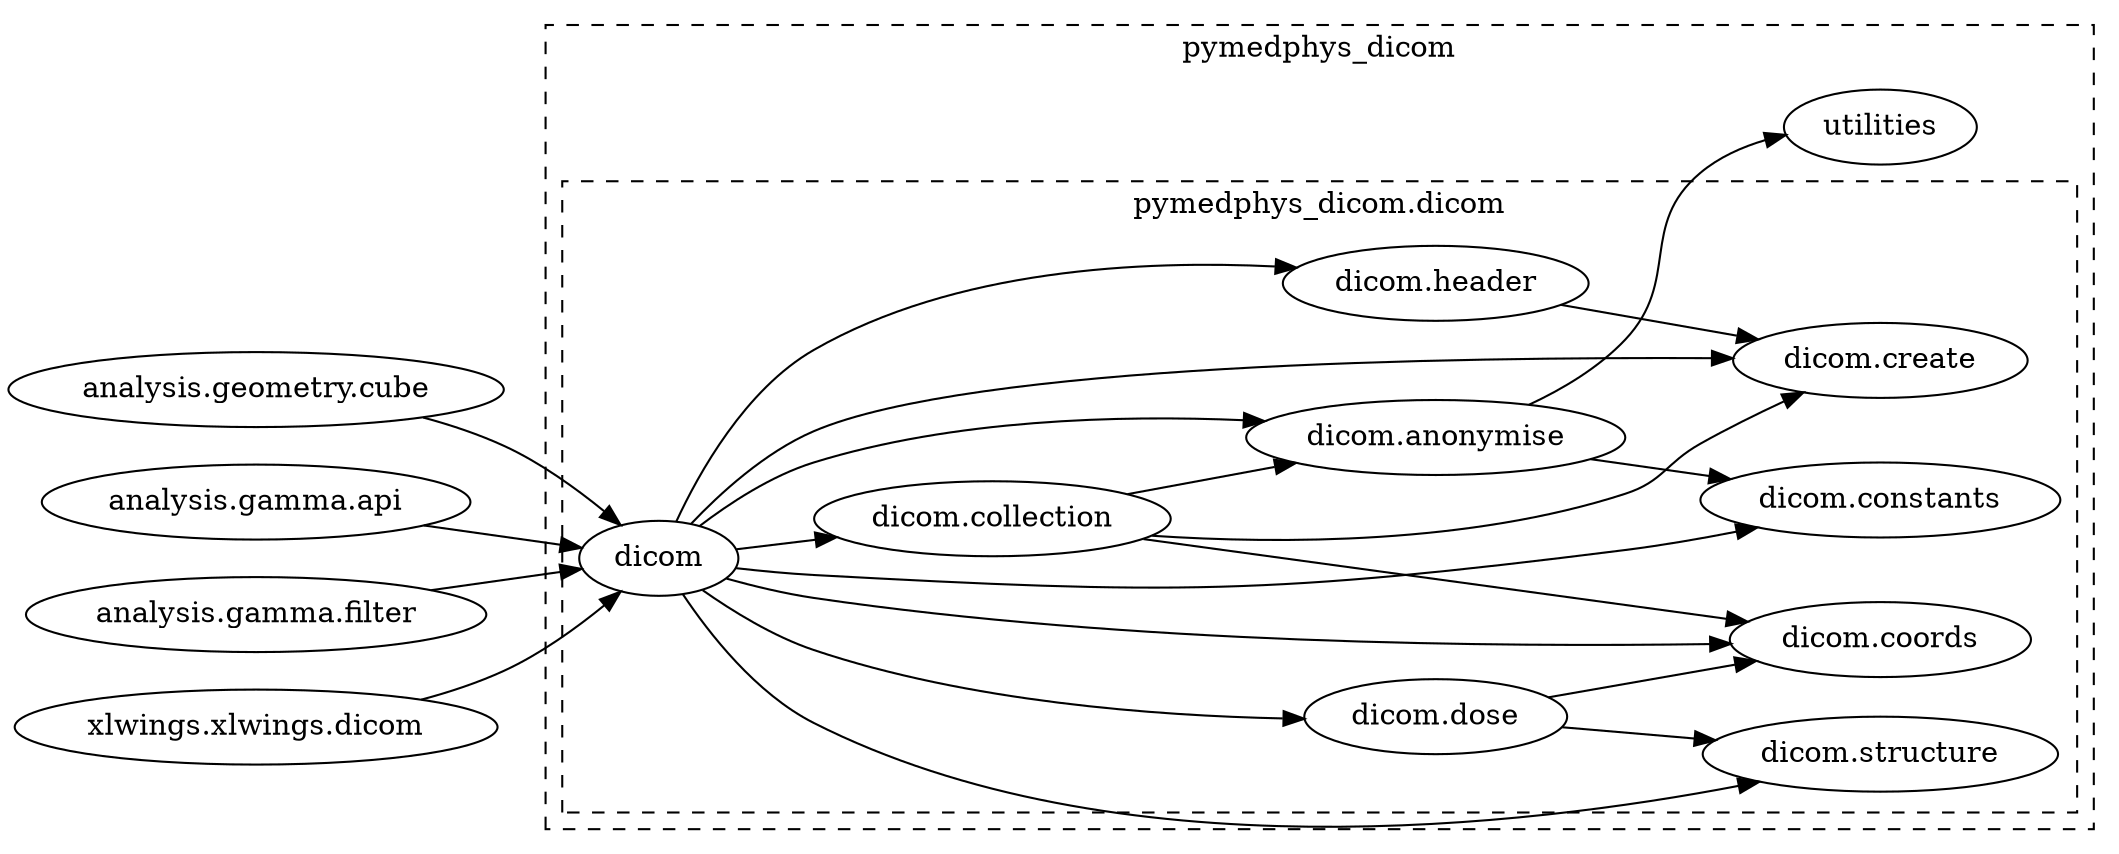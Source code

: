 strict digraph  {
    rankdir = LR;

    subgraph cluster_0 {
        "pymedphys_dicom.utilities";
        label = "pymedphys_dicom";
        style = dashed;

        subgraph cluster_1 {
            { rank = same; "pymedphys_dicom.dicom.constants"; "pymedphys_dicom.dicom.coords"; "pymedphys_dicom.dicom.create"; "pymedphys_dicom.dicom.structure"; }
            { rank = same; "pymedphys_dicom.dicom.anonymise"; "pymedphys_dicom.dicom.dose"; "pymedphys_dicom.dicom.header"; }
            { rank = same; "pymedphys_dicom.dicom.collection"; }
            { rank = same; "pymedphys_dicom.dicom"; }

            label = "pymedphys_dicom.dicom"
        }
    }

    "pymedphys_dicom.dicom" [label="dicom"];
    "pymedphys_dicom.dicom.structure" [label="dicom.structure"];
    "pymedphys_dicom.dicom.anonymise" [label="dicom.anonymise"];
    "pymedphys_dicom.dicom.create" [label="dicom.create"];
    "pymedphys_analysis.geometry.cube" [label="analysis.geometry.cube"];
    "pymedphys_dicom.dicom.header" [label="dicom.header"];
    "pymedphys_analysis.gamma.api" [label="analysis.gamma.api"];
    "pymedphys_dicom.utilities" [label="utilities"];
    "pymedphys_analysis.gamma.filter" [label="analysis.gamma.filter"];
    "pymedphys_dicom.dicom.coords" [label="dicom.coords"];
    "pymedphys_dicom.dicom.collection" [label="dicom.collection"];
    "pymedphys_xlwings.xlwings.dicom" [label="xlwings.xlwings.dicom"];
    "pymedphys_dicom.dicom.constants" [label="dicom.constants"];
    "pymedphys_dicom.dicom.dose" [label="dicom.dose"];

    "pymedphys_dicom.dicom" -> "pymedphys_dicom.dicom.anonymise";
    "pymedphys_dicom.dicom" -> "pymedphys_dicom.dicom.collection";
    "pymedphys_dicom.dicom" -> "pymedphys_dicom.dicom.constants";
    "pymedphys_dicom.dicom" -> "pymedphys_dicom.dicom.coords";
    "pymedphys_dicom.dicom" -> "pymedphys_dicom.dicom.create";
    "pymedphys_dicom.dicom" -> "pymedphys_dicom.dicom.dose";
    "pymedphys_dicom.dicom" -> "pymedphys_dicom.dicom.header";
    "pymedphys_dicom.dicom" -> "pymedphys_dicom.dicom.structure";
    "pymedphys_analysis.gamma.api" -> "pymedphys_dicom.dicom";
    "pymedphys_analysis.gamma.filter" -> "pymedphys_dicom.dicom";
    "pymedphys_analysis.geometry.cube" -> "pymedphys_dicom.dicom";
    "pymedphys_xlwings.xlwings.dicom" -> "pymedphys_dicom.dicom";
    "pymedphys_dicom.dicom.anonymise" -> "pymedphys_dicom.dicom.constants";
    "pymedphys_dicom.dicom.anonymise" -> "pymedphys_dicom.utilities";
    "pymedphys_dicom.dicom" -> "pymedphys_dicom.dicom.anonymise";
    "pymedphys_dicom.dicom.collection" -> "pymedphys_dicom.dicom.anonymise";
    "pymedphys_dicom.dicom.collection" -> "pymedphys_dicom.dicom.anonymise";
    "pymedphys_dicom.dicom.collection" -> "pymedphys_dicom.dicom.coords";
    "pymedphys_dicom.dicom.collection" -> "pymedphys_dicom.dicom.create";
    "pymedphys_dicom.dicom" -> "pymedphys_dicom.dicom.collection";
    "pymedphys_dicom.dicom" -> "pymedphys_dicom.dicom.constants";
    "pymedphys_dicom.dicom.anonymise" -> "pymedphys_dicom.dicom.constants";
    "pymedphys_dicom.dicom" -> "pymedphys_dicom.dicom.coords";
    "pymedphys_dicom.dicom.collection" -> "pymedphys_dicom.dicom.coords";
    "pymedphys_dicom.dicom.dose" -> "pymedphys_dicom.dicom.coords";
    "pymedphys_dicom.dicom" -> "pymedphys_dicom.dicom.create";
    "pymedphys_dicom.dicom.collection" -> "pymedphys_dicom.dicom.create";
    "pymedphys_dicom.dicom.header" -> "pymedphys_dicom.dicom.create";
    "pymedphys_dicom.dicom.dose" -> "pymedphys_dicom.dicom.coords";
    "pymedphys_dicom.dicom.dose" -> "pymedphys_dicom.dicom.structure";
    "pymedphys_dicom.dicom" -> "pymedphys_dicom.dicom.dose";
    "pymedphys_dicom.dicom.header" -> "pymedphys_dicom.dicom.create";
    "pymedphys_dicom.dicom" -> "pymedphys_dicom.dicom.header";
    "pymedphys_dicom.dicom" -> "pymedphys_dicom.dicom.structure";
    "pymedphys_dicom.dicom.dose" -> "pymedphys_dicom.dicom.structure";
}
